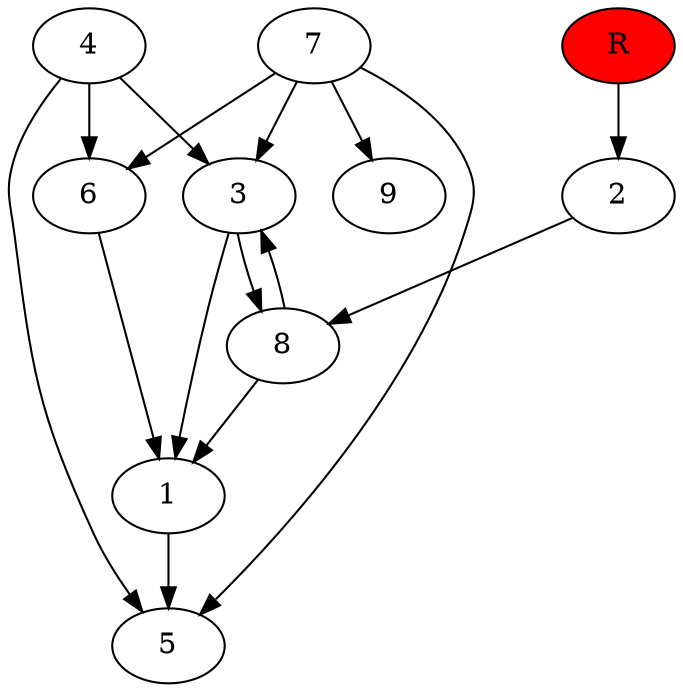 digraph prb1229 {
	1
	2
	3
	4
	5
	6
	7
	8
	R [fillcolor="#ff0000" style=filled]
	1 -> 5
	2 -> 8
	3 -> 1
	3 -> 8
	4 -> 3
	4 -> 5
	4 -> 6
	6 -> 1
	7 -> 3
	7 -> 5
	7 -> 6
	7 -> 9
	8 -> 1
	8 -> 3
	R -> 2
}
